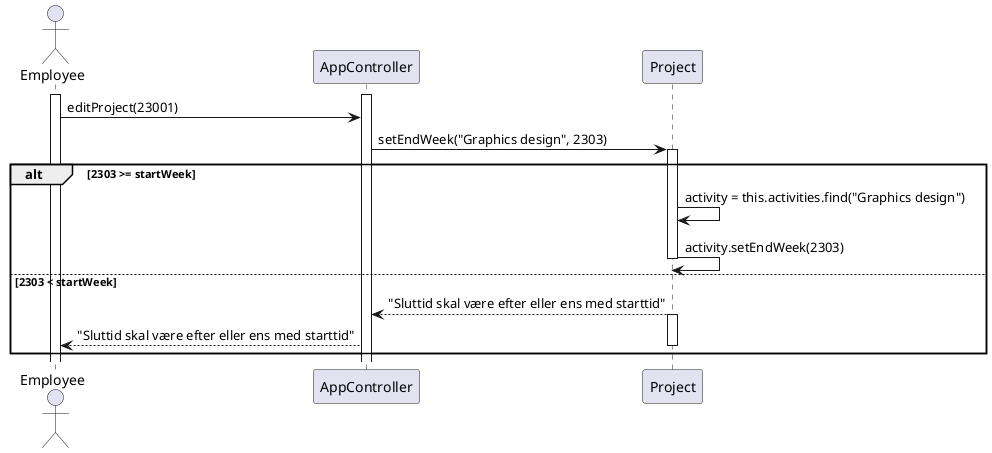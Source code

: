 @startuml createActivityNoPLCase4
actor "Employee" as emp
participant AppController as app
participant Project as p

activate emp
activate app
emp -> app : editProject(23001)
app -> p : setEndWeek("Graphics design", 2303)
activate p
alt 2303 >= startWeek
p -> p : activity = this.activities.find("Graphics design")
p -> p : activity.setEndWeek(2303)
else 2303 < startWeek
deactivate p
p --> app : "Sluttid skal være efter eller ens med starttid"
activate p
app --> emp : "Sluttid skal være efter eller ens med starttid"
deactivate p
end
@enduml